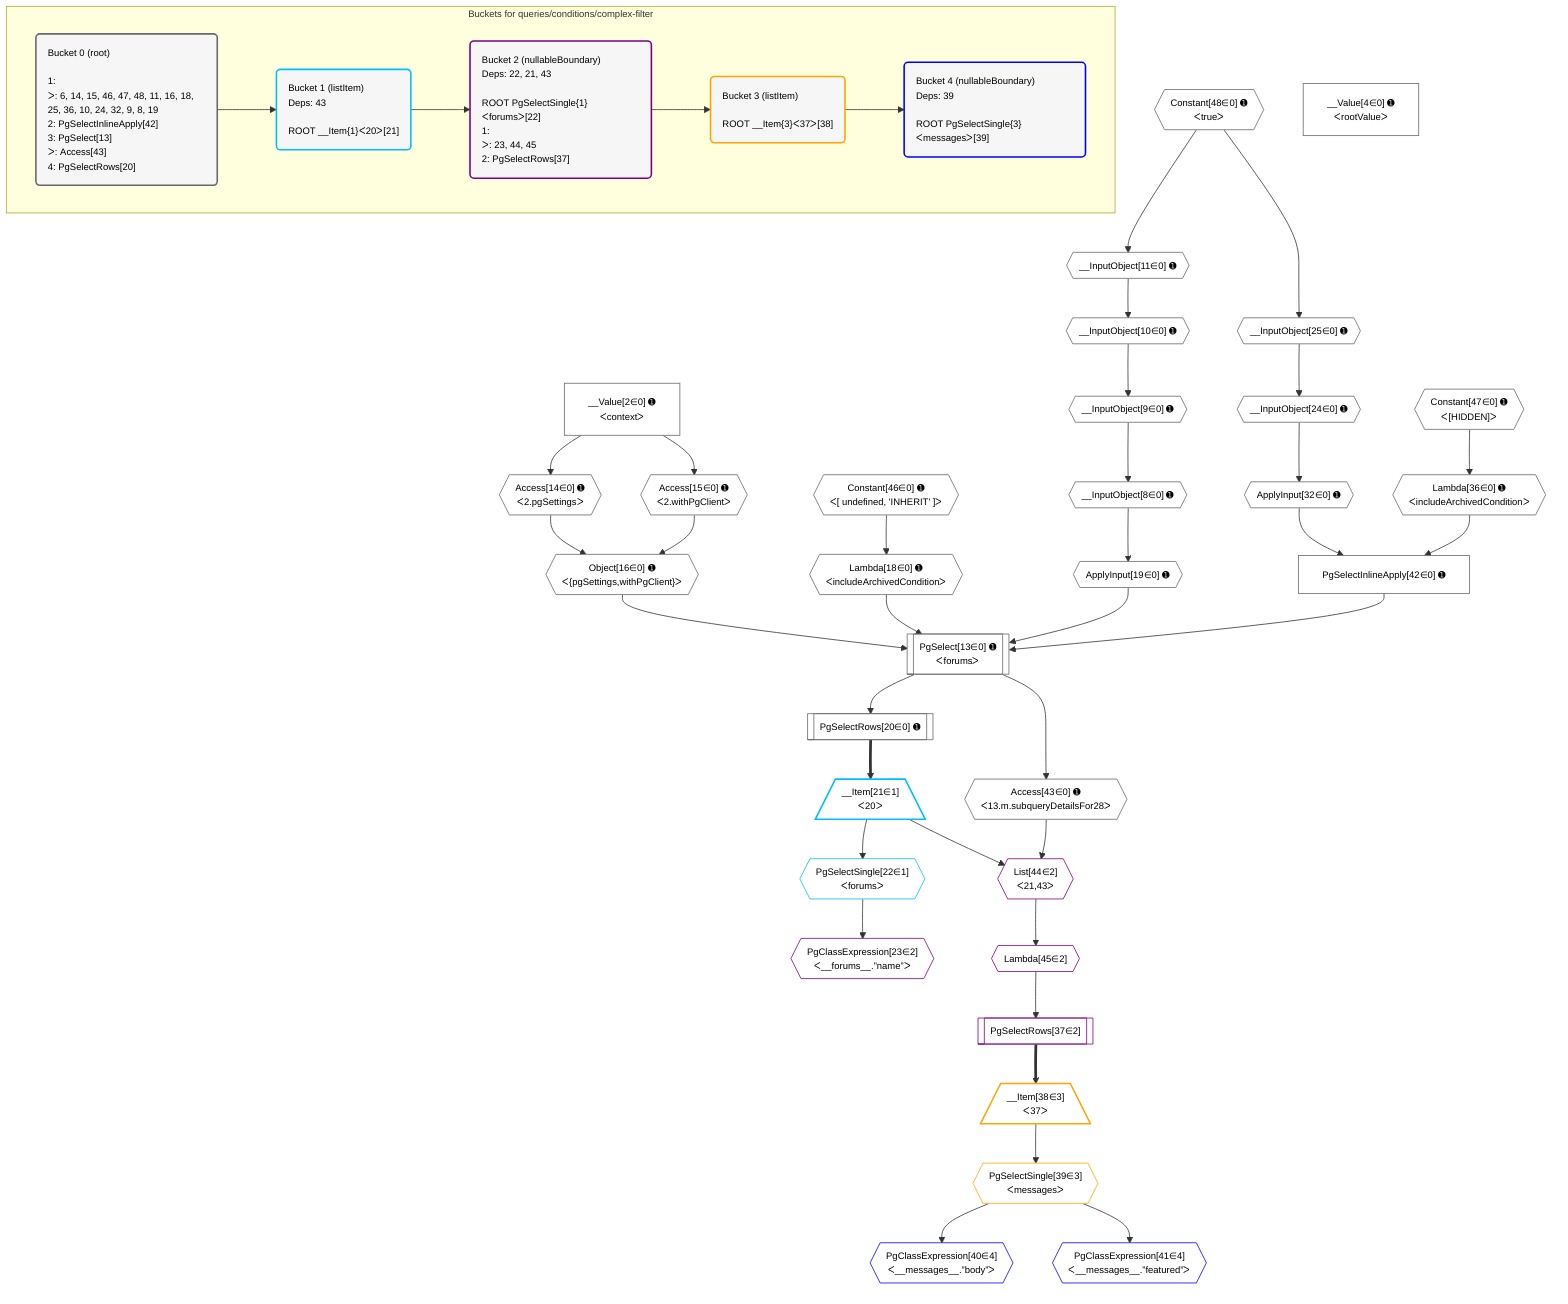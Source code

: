 %%{init: {'themeVariables': { 'fontSize': '12px'}}}%%
graph TD
    classDef path fill:#eee,stroke:#000,color:#000
    classDef plan fill:#fff,stroke-width:1px,color:#000
    classDef itemplan fill:#fff,stroke-width:2px,color:#000
    classDef unbatchedplan fill:#dff,stroke-width:1px,color:#000
    classDef sideeffectplan fill:#fcc,stroke-width:2px,color:#000
    classDef bucket fill:#f6f6f6,color:#000,stroke-width:2px,text-align:left


    %% plan dependencies
    PgSelect13[["PgSelect[13∈0] ➊<br />ᐸforumsᐳ"]]:::plan
    Object16{{"Object[16∈0] ➊<br />ᐸ{pgSettings,withPgClient}ᐳ"}}:::plan
    Lambda18{{"Lambda[18∈0] ➊<br />ᐸincludeArchivedConditionᐳ"}}:::plan
    ApplyInput19{{"ApplyInput[19∈0] ➊"}}:::plan
    PgSelectInlineApply42["PgSelectInlineApply[42∈0] ➊"]:::plan
    Object16 & Lambda18 & ApplyInput19 & PgSelectInlineApply42 --> PgSelect13
    ApplyInput32{{"ApplyInput[32∈0] ➊"}}:::plan
    Lambda36{{"Lambda[36∈0] ➊<br />ᐸincludeArchivedConditionᐳ"}}:::plan
    ApplyInput32 & Lambda36 --> PgSelectInlineApply42
    __InputObject10{{"__InputObject[10∈0] ➊"}}:::plan
    __InputObject11{{"__InputObject[11∈0] ➊"}}:::plan
    __InputObject11 --> __InputObject10
    Constant48{{"Constant[48∈0] ➊<br />ᐸtrueᐳ"}}:::plan
    Constant48 --> __InputObject11
    Access14{{"Access[14∈0] ➊<br />ᐸ2.pgSettingsᐳ"}}:::plan
    Access15{{"Access[15∈0] ➊<br />ᐸ2.withPgClientᐳ"}}:::plan
    Access14 & Access15 --> Object16
    __InputObject24{{"__InputObject[24∈0] ➊"}}:::plan
    __InputObject25{{"__InputObject[25∈0] ➊"}}:::plan
    __InputObject25 --> __InputObject24
    Constant48 --> __InputObject25
    __InputObject8{{"__InputObject[8∈0] ➊"}}:::plan
    __InputObject9{{"__InputObject[9∈0] ➊"}}:::plan
    __InputObject9 --> __InputObject8
    __InputObject10 --> __InputObject9
    __Value2["__Value[2∈0] ➊<br />ᐸcontextᐳ"]:::plan
    __Value2 --> Access14
    __Value2 --> Access15
    Constant46{{"Constant[46∈0] ➊<br />ᐸ[ undefined, 'INHERIT' ]ᐳ"}}:::plan
    Constant46 --> Lambda18
    __InputObject8 --> ApplyInput19
    PgSelectRows20[["PgSelectRows[20∈0] ➊"]]:::plan
    PgSelect13 --> PgSelectRows20
    __InputObject24 --> ApplyInput32
    Constant47{{"Constant[47∈0] ➊<br />ᐸ[HIDDEN]ᐳ"}}:::plan
    Constant47 --> Lambda36
    Access43{{"Access[43∈0] ➊<br />ᐸ13.m.subqueryDetailsFor28ᐳ"}}:::plan
    PgSelect13 --> Access43
    __Value4["__Value[4∈0] ➊<br />ᐸrootValueᐳ"]:::plan
    __Item21[/"__Item[21∈1]<br />ᐸ20ᐳ"\]:::itemplan
    PgSelectRows20 ==> __Item21
    PgSelectSingle22{{"PgSelectSingle[22∈1]<br />ᐸforumsᐳ"}}:::plan
    __Item21 --> PgSelectSingle22
    List44{{"List[44∈2]<br />ᐸ21,43ᐳ"}}:::plan
    __Item21 & Access43 --> List44
    PgClassExpression23{{"PgClassExpression[23∈2]<br />ᐸ__forums__.”name”ᐳ"}}:::plan
    PgSelectSingle22 --> PgClassExpression23
    PgSelectRows37[["PgSelectRows[37∈2]"]]:::plan
    Lambda45{{"Lambda[45∈2]"}}:::plan
    Lambda45 --> PgSelectRows37
    List44 --> Lambda45
    __Item38[/"__Item[38∈3]<br />ᐸ37ᐳ"\]:::itemplan
    PgSelectRows37 ==> __Item38
    PgSelectSingle39{{"PgSelectSingle[39∈3]<br />ᐸmessagesᐳ"}}:::plan
    __Item38 --> PgSelectSingle39
    PgClassExpression40{{"PgClassExpression[40∈4]<br />ᐸ__messages__.”body”ᐳ"}}:::plan
    PgSelectSingle39 --> PgClassExpression40
    PgClassExpression41{{"PgClassExpression[41∈4]<br />ᐸ__messages__.”featured”ᐳ"}}:::plan
    PgSelectSingle39 --> PgClassExpression41

    %% define steps

    subgraph "Buckets for queries/conditions/complex-filter"
    Bucket0("Bucket 0 (root)<br /><br />1: <br />ᐳ: 6, 14, 15, 46, 47, 48, 11, 16, 18, 25, 36, 10, 24, 32, 9, 8, 19<br />2: PgSelectInlineApply[42]<br />3: PgSelect[13]<br />ᐳ: Access[43]<br />4: PgSelectRows[20]"):::bucket
    classDef bucket0 stroke:#696969
    class Bucket0,__Value2,__Value4,__InputObject8,__InputObject9,__InputObject10,__InputObject11,PgSelect13,Access14,Access15,Object16,Lambda18,ApplyInput19,PgSelectRows20,__InputObject24,__InputObject25,ApplyInput32,Lambda36,PgSelectInlineApply42,Access43,Constant46,Constant47,Constant48 bucket0
    Bucket1("Bucket 1 (listItem)<br />Deps: 43<br /><br />ROOT __Item{1}ᐸ20ᐳ[21]"):::bucket
    classDef bucket1 stroke:#00bfff
    class Bucket1,__Item21,PgSelectSingle22 bucket1
    Bucket2("Bucket 2 (nullableBoundary)<br />Deps: 22, 21, 43<br /><br />ROOT PgSelectSingle{1}ᐸforumsᐳ[22]<br />1: <br />ᐳ: 23, 44, 45<br />2: PgSelectRows[37]"):::bucket
    classDef bucket2 stroke:#7f007f
    class Bucket2,PgClassExpression23,PgSelectRows37,List44,Lambda45 bucket2
    Bucket3("Bucket 3 (listItem)<br /><br />ROOT __Item{3}ᐸ37ᐳ[38]"):::bucket
    classDef bucket3 stroke:#ffa500
    class Bucket3,__Item38,PgSelectSingle39 bucket3
    Bucket4("Bucket 4 (nullableBoundary)<br />Deps: 39<br /><br />ROOT PgSelectSingle{3}ᐸmessagesᐳ[39]"):::bucket
    classDef bucket4 stroke:#0000ff
    class Bucket4,PgClassExpression40,PgClassExpression41 bucket4
    Bucket0 --> Bucket1
    Bucket1 --> Bucket2
    Bucket2 --> Bucket3
    Bucket3 --> Bucket4
    end